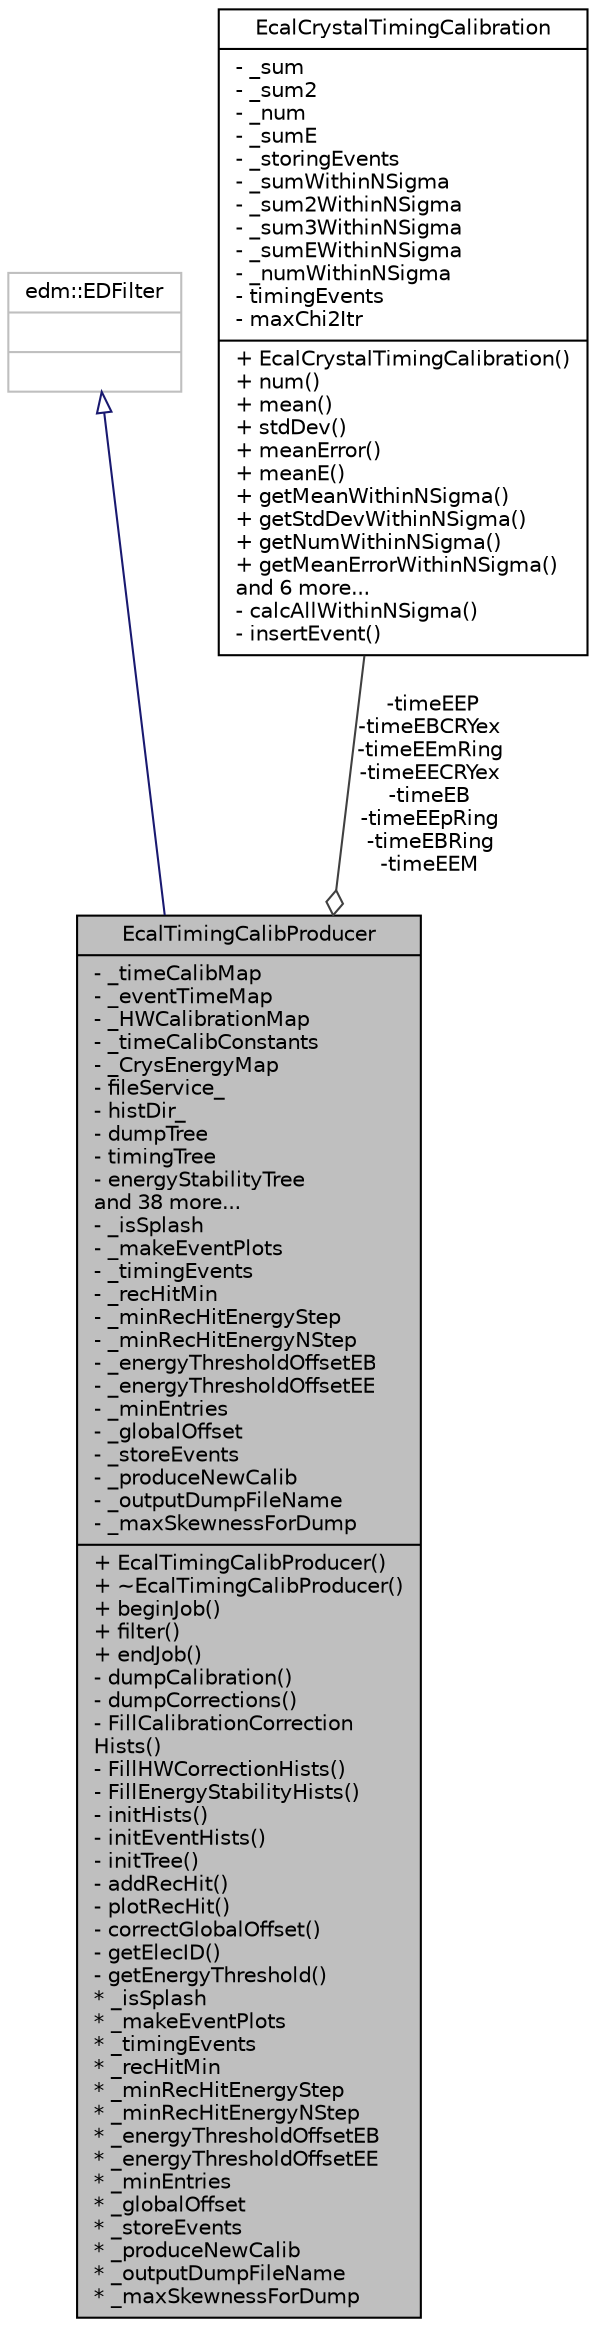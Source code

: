 digraph "EcalTimingCalibProducer"
{
 // INTERACTIVE_SVG=YES
  edge [fontname="Helvetica",fontsize="10",labelfontname="Helvetica",labelfontsize="10"];
  node [fontname="Helvetica",fontsize="10",shape=record];
  Node1 [label="{EcalTimingCalibProducer\n|- _timeCalibMap\l- _eventTimeMap\l- _HWCalibrationMap\l- _timeCalibConstants\l- _CrysEnergyMap\l- fileService_\l- histDir_\l- dumpTree\l- timingTree\l- energyStabilityTree\land 38 more...\l- _isSplash\l- _makeEventPlots\l- _timingEvents\l- _recHitMin\l- _minRecHitEnergyStep\l- _minRecHitEnergyNStep\l- _energyThresholdOffsetEB\l- _energyThresholdOffsetEE\l- _minEntries\l- _globalOffset\l- _storeEvents\l- _produceNewCalib\l- _outputDumpFileName\l- _maxSkewnessForDump\l|+ EcalTimingCalibProducer()\l+ ~EcalTimingCalibProducer()\l+ beginJob()\l+ filter()\l+ endJob()\l- dumpCalibration()\l- dumpCorrections()\l- FillCalibrationCorrection\lHists()\l- FillHWCorrectionHists()\l- FillEnergyStabilityHists()\l- initHists()\l- initEventHists()\l- initTree()\l- addRecHit()\l- plotRecHit()\l- correctGlobalOffset()\l- getElecID()\l- getEnergyThreshold()\l* _isSplash\l* _makeEventPlots\l* _timingEvents\l* _recHitMin\l* _minRecHitEnergyStep\l* _minRecHitEnergyNStep\l* _energyThresholdOffsetEB\l* _energyThresholdOffsetEE\l* _minEntries\l* _globalOffset\l* _storeEvents\l* _produceNewCalib\l* _outputDumpFileName\l* _maxSkewnessForDump\l}",height=0.2,width=0.4,color="black", fillcolor="grey75", style="filled" fontcolor="black"];
  Node2 -> Node1 [dir="back",color="midnightblue",fontsize="10",style="solid",arrowtail="onormal",fontname="Helvetica"];
  Node2 [label="{edm::EDFilter\n||}",height=0.2,width=0.4,color="grey75", fillcolor="white", style="filled"];
  Node3 -> Node1 [color="grey25",fontsize="10",style="solid",label=" -timeEEP\n-timeEBCRYex\n-timeEEmRing\n-timeEECRYex\n-timeEB\n-timeEEpRing\n-timeEBRing\n-timeEEM" ,arrowhead="odiamond",fontname="Helvetica"];
  Node3 [label="{EcalCrystalTimingCalibration\n|- _sum\l- _sum2\l- _num\l- _sumE\l- _storingEvents\l- _sumWithinNSigma\l- _sum2WithinNSigma\l- _sum3WithinNSigma\l- _sumEWithinNSigma\l- _numWithinNSigma\l- timingEvents\l- maxChi2Itr\l|+ EcalCrystalTimingCalibration()\l+ num()\l+ mean()\l+ stdDev()\l+ meanError()\l+ meanE()\l+ getMeanWithinNSigma()\l+ getStdDevWithinNSigma()\l+ getNumWithinNSigma()\l+ getMeanErrorWithinNSigma()\land 6 more...\l- calcAllWithinNSigma()\l- insertEvent()\l}",height=0.2,width=0.4,color="black", fillcolor="white", style="filled",URL="$classEcalCrystalTimingCalibration.html"];
}
